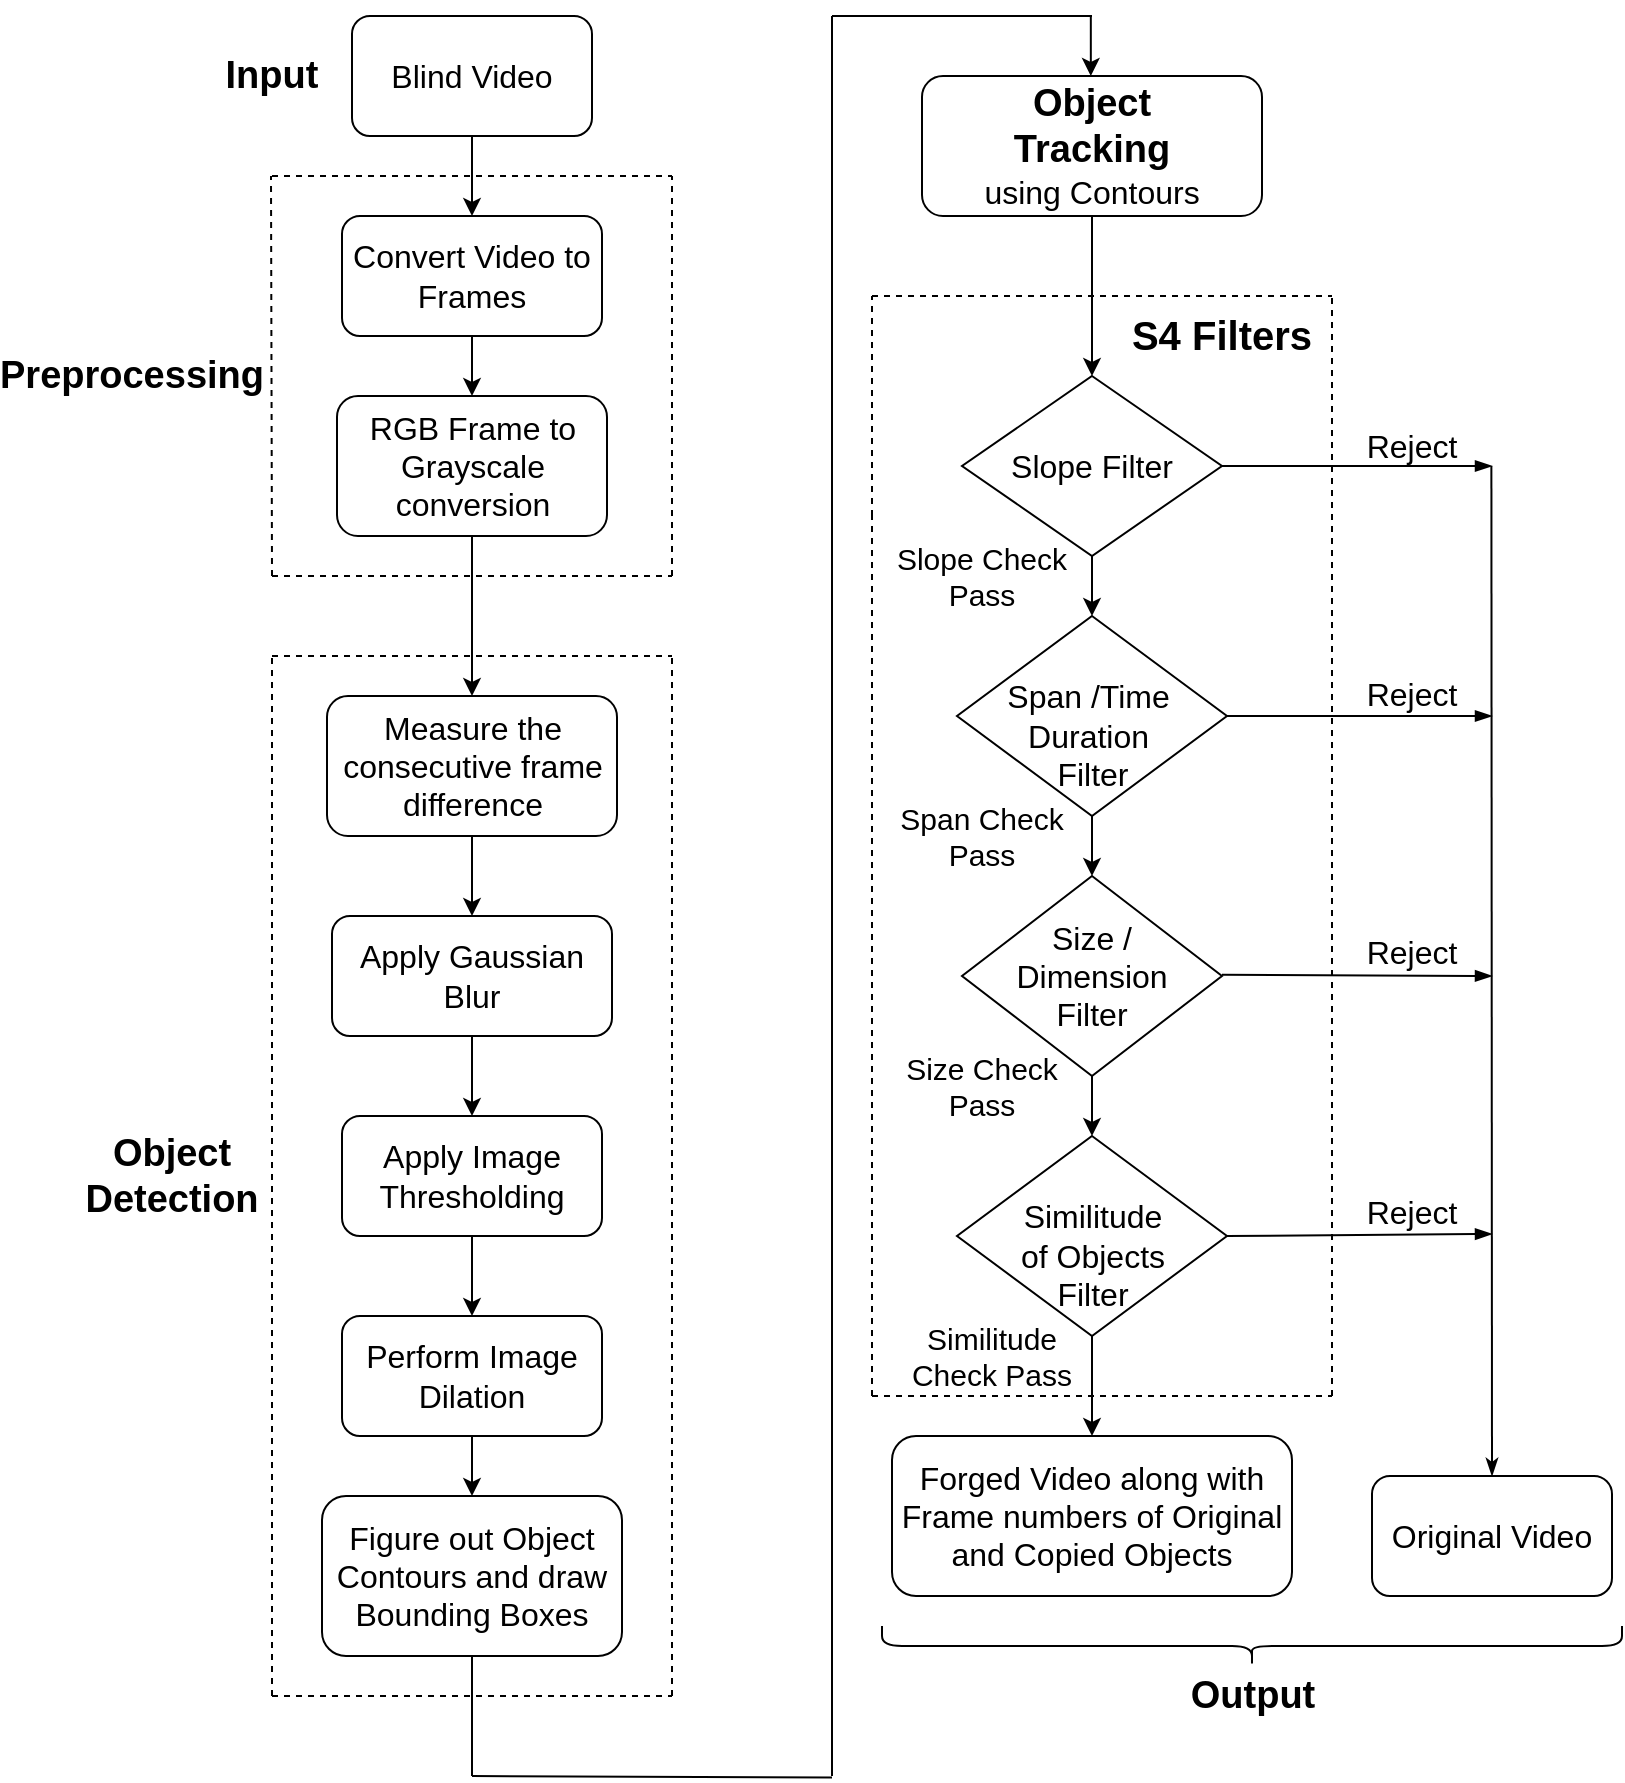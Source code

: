 <mxfile version="12.9.3" type="device"><diagram id="cjhf6_J2CmN3gTle8UCc" name="Page-1"><mxGraphModel dx="1483" dy="783" grid="1" gridSize="10" guides="1" tooltips="1" connect="1" arrows="1" fold="1" page="1" pageScale="1" pageWidth="850" pageHeight="1100" math="0" shadow="0"><root><mxCell id="0"/><mxCell id="1" parent="0"/><mxCell id="OHc-fFlVOZEhXFRbZ75K-2" value="&lt;font style=&quot;font-size: 16px&quot;&gt;Blind Video&lt;/font&gt;" style="rounded=1;whiteSpace=wrap;html=1;" parent="1" vertex="1"><mxGeometry x="200" y="40" width="120" height="60" as="geometry"/></mxCell><mxCell id="OHc-fFlVOZEhXFRbZ75K-3" value="&lt;font style=&quot;font-size: 16px&quot;&gt;Convert Video to Frames&lt;/font&gt;" style="rounded=1;whiteSpace=wrap;html=1;" parent="1" vertex="1"><mxGeometry x="195" y="140" width="130" height="60" as="geometry"/></mxCell><mxCell id="OHc-fFlVOZEhXFRbZ75K-4" value="RGB Frame to Grayscale conversion" style="rounded=1;whiteSpace=wrap;html=1;fontSize=16;" parent="1" vertex="1"><mxGeometry x="192.5" y="230" width="135" height="70" as="geometry"/></mxCell><mxCell id="OHc-fFlVOZEhXFRbZ75K-5" value="" style="endArrow=none;dashed=1;html=1;fontSize=16;" parent="1" edge="1"><mxGeometry width="50" height="50" relative="1" as="geometry"><mxPoint x="360" y="320" as="sourcePoint"/><mxPoint x="360" y="120" as="targetPoint"/></mxGeometry></mxCell><mxCell id="OHc-fFlVOZEhXFRbZ75K-6" value="" style="endArrow=none;dashed=1;html=1;fontSize=16;" parent="1" edge="1"><mxGeometry width="50" height="50" relative="1" as="geometry"><mxPoint x="160" y="320" as="sourcePoint"/><mxPoint x="159.5" y="120" as="targetPoint"/></mxGeometry></mxCell><mxCell id="OHc-fFlVOZEhXFRbZ75K-7" value="" style="endArrow=none;dashed=1;html=1;fontSize=16;" parent="1" edge="1"><mxGeometry width="50" height="50" relative="1" as="geometry"><mxPoint x="160" y="120" as="sourcePoint"/><mxPoint x="360" y="120" as="targetPoint"/><Array as="points"><mxPoint x="220" y="120"/><mxPoint x="240" y="120"/><mxPoint x="280" y="120"/></Array></mxGeometry></mxCell><mxCell id="OHc-fFlVOZEhXFRbZ75K-8" value="" style="endArrow=none;dashed=1;html=1;fontSize=16;" parent="1" edge="1"><mxGeometry width="50" height="50" relative="1" as="geometry"><mxPoint x="160" y="320" as="sourcePoint"/><mxPoint x="360" y="320" as="targetPoint"/></mxGeometry></mxCell><mxCell id="OHc-fFlVOZEhXFRbZ75K-9" value="&lt;font style=&quot;font-size: 19px&quot;&gt;Preprocessing&lt;/font&gt;" style="text;html=1;strokeColor=none;fillColor=none;align=center;verticalAlign=middle;whiteSpace=wrap;rounded=0;fontSize=18;fontStyle=1" parent="1" vertex="1"><mxGeometry x="40" y="200" width="100" height="40" as="geometry"/></mxCell><mxCell id="OHc-fFlVOZEhXFRbZ75K-10" value="" style="endArrow=classic;html=1;fontSize=16;exitX=0.5;exitY=1;exitDx=0;exitDy=0;entryX=0.5;entryY=0;entryDx=0;entryDy=0;" parent="1" source="OHc-fFlVOZEhXFRbZ75K-2" target="OHc-fFlVOZEhXFRbZ75K-3" edge="1"><mxGeometry width="50" height="50" relative="1" as="geometry"><mxPoint x="400" y="320" as="sourcePoint"/><mxPoint x="450" y="270" as="targetPoint"/></mxGeometry></mxCell><mxCell id="OHc-fFlVOZEhXFRbZ75K-11" value="" style="endArrow=classic;html=1;fontSize=16;entryX=0.5;entryY=0;entryDx=0;entryDy=0;exitX=0.5;exitY=1;exitDx=0;exitDy=0;" parent="1" source="OHc-fFlVOZEhXFRbZ75K-3" target="OHc-fFlVOZEhXFRbZ75K-4" edge="1"><mxGeometry width="50" height="50" relative="1" as="geometry"><mxPoint x="70" y="370" as="sourcePoint"/><mxPoint x="120" y="320" as="targetPoint"/></mxGeometry></mxCell><mxCell id="OHc-fFlVOZEhXFRbZ75K-12" value="Measure the consecutive frame difference" style="rounded=1;whiteSpace=wrap;html=1;fontSize=16;" parent="1" vertex="1"><mxGeometry x="187.5" y="380" width="145" height="70" as="geometry"/></mxCell><mxCell id="OHc-fFlVOZEhXFRbZ75K-13" value="Apply Image Thresholding" style="rounded=1;whiteSpace=wrap;html=1;fontSize=16;" parent="1" vertex="1"><mxGeometry x="195" y="590" width="130" height="60" as="geometry"/></mxCell><mxCell id="OHc-fFlVOZEhXFRbZ75K-14" value="Perform Image Dilation" style="rounded=1;whiteSpace=wrap;html=1;fontSize=16;" parent="1" vertex="1"><mxGeometry x="195" y="690" width="130" height="60" as="geometry"/></mxCell><mxCell id="OHc-fFlVOZEhXFRbZ75K-15" value="Figure out Object Contours and draw Bounding Boxes" style="rounded=1;whiteSpace=wrap;html=1;fontSize=16;" parent="1" vertex="1"><mxGeometry x="185" y="780" width="150" height="80" as="geometry"/></mxCell><mxCell id="OHc-fFlVOZEhXFRbZ75K-16" value="" style="endArrow=none;dashed=1;html=1;fontSize=16;" parent="1" edge="1"><mxGeometry width="50" height="50" relative="1" as="geometry"><mxPoint x="160" y="880" as="sourcePoint"/><mxPoint x="160" y="360" as="targetPoint"/></mxGeometry></mxCell><mxCell id="OHc-fFlVOZEhXFRbZ75K-18" value="" style="endArrow=none;dashed=1;html=1;fontSize=16;" parent="1" edge="1"><mxGeometry width="50" height="50" relative="1" as="geometry"><mxPoint x="360" y="880" as="sourcePoint"/><mxPoint x="360" y="360" as="targetPoint"/></mxGeometry></mxCell><mxCell id="OHc-fFlVOZEhXFRbZ75K-19" value="" style="endArrow=none;dashed=1;html=1;fontSize=16;" parent="1" edge="1"><mxGeometry width="50" height="50" relative="1" as="geometry"><mxPoint x="160" y="360" as="sourcePoint"/><mxPoint x="360" y="360" as="targetPoint"/></mxGeometry></mxCell><mxCell id="OHc-fFlVOZEhXFRbZ75K-20" value="" style="endArrow=none;dashed=1;html=1;fontSize=16;" parent="1" edge="1"><mxGeometry width="50" height="50" relative="1" as="geometry"><mxPoint x="160" y="880" as="sourcePoint"/><mxPoint x="360" y="880" as="targetPoint"/></mxGeometry></mxCell><mxCell id="OHc-fFlVOZEhXFRbZ75K-21" value="" style="endArrow=classic;html=1;fontSize=16;exitX=0.5;exitY=1;exitDx=0;exitDy=0;entryX=0.5;entryY=0;entryDx=0;entryDy=0;" parent="1" source="OHc-fFlVOZEhXFRbZ75K-4" target="OHc-fFlVOZEhXFRbZ75K-12" edge="1"><mxGeometry width="50" height="50" relative="1" as="geometry"><mxPoint x="390" y="710" as="sourcePoint"/><mxPoint x="440" y="660" as="targetPoint"/></mxGeometry></mxCell><mxCell id="OHc-fFlVOZEhXFRbZ75K-23" value="" style="endArrow=classic;html=1;fontSize=16;exitX=0.5;exitY=1;exitDx=0;exitDy=0;entryX=0.5;entryY=0;entryDx=0;entryDy=0;" parent="1" source="OHc-fFlVOZEhXFRbZ75K-13" target="OHc-fFlVOZEhXFRbZ75K-14" edge="1"><mxGeometry width="50" height="50" relative="1" as="geometry"><mxPoint x="390" y="620" as="sourcePoint"/><mxPoint x="440" y="570" as="targetPoint"/></mxGeometry></mxCell><mxCell id="OHc-fFlVOZEhXFRbZ75K-24" value="" style="endArrow=classic;html=1;fontSize=16;exitX=0.5;exitY=1;exitDx=0;exitDy=0;entryX=0.5;entryY=0;entryDx=0;entryDy=0;" parent="1" source="OHc-fFlVOZEhXFRbZ75K-14" target="OHc-fFlVOZEhXFRbZ75K-15" edge="1"><mxGeometry width="50" height="50" relative="1" as="geometry"><mxPoint x="390" y="720" as="sourcePoint"/><mxPoint x="440" y="670" as="targetPoint"/></mxGeometry></mxCell><mxCell id="OHc-fFlVOZEhXFRbZ75K-26" value="" style="endArrow=none;html=1;fontSize=16;exitX=0.5;exitY=1;exitDx=0;exitDy=0;" parent="1" source="OHc-fFlVOZEhXFRbZ75K-15" edge="1"><mxGeometry width="50" height="50" relative="1" as="geometry"><mxPoint x="390" y="670" as="sourcePoint"/><mxPoint x="260" y="920" as="targetPoint"/></mxGeometry></mxCell><mxCell id="OHc-fFlVOZEhXFRbZ75K-27" value="" style="endArrow=none;html=1;fontSize=16;" parent="1" edge="1"><mxGeometry width="50" height="50" relative="1" as="geometry"><mxPoint x="260" y="920" as="sourcePoint"/><mxPoint x="440" y="920.8" as="targetPoint"/></mxGeometry></mxCell><mxCell id="OHc-fFlVOZEhXFRbZ75K-28" value="" style="endArrow=none;html=1;fontSize=16;" parent="1" edge="1"><mxGeometry width="50" height="50" relative="1" as="geometry"><mxPoint x="440" y="920" as="sourcePoint"/><mxPoint x="440" y="40" as="targetPoint"/></mxGeometry></mxCell><mxCell id="OHc-fFlVOZEhXFRbZ75K-29" value="" style="endArrow=none;html=1;fontSize=16;" parent="1" edge="1"><mxGeometry width="50" height="50" relative="1" as="geometry"><mxPoint x="440" y="40" as="sourcePoint"/><mxPoint x="570" y="40" as="targetPoint"/></mxGeometry></mxCell><mxCell id="OHc-fFlVOZEhXFRbZ75K-31" value="" style="endArrow=classic;html=1;fontSize=16;" parent="1" edge="1"><mxGeometry width="50" height="50" relative="1" as="geometry"><mxPoint x="569.41" y="40" as="sourcePoint"/><mxPoint x="569.41" y="70" as="targetPoint"/></mxGeometry></mxCell><mxCell id="OHc-fFlVOZEhXFRbZ75K-56" value="&lt;font style=&quot;font-size: 19px&quot;&gt;Object Detection&lt;/font&gt;" style="text;html=1;strokeColor=none;fillColor=none;align=center;verticalAlign=middle;whiteSpace=wrap;rounded=0;fontSize=18;fontStyle=1" parent="1" vertex="1"><mxGeometry x="90" y="610" width="40" height="20" as="geometry"/></mxCell><mxCell id="OHc-fFlVOZEhXFRbZ75K-66" value="&lt;font style=&quot;font-size: 16px&quot;&gt;&lt;b style=&quot;font-size: 19px&quot;&gt;Object&lt;br&gt;Tracking &lt;br&gt;&lt;/b&gt;&lt;font style=&quot;font-size: 16px&quot;&gt;using &lt;/font&gt;&lt;/font&gt;&lt;font style=&quot;font-size: 16px&quot;&gt;Contours&lt;/font&gt;" style="rounded=1;whiteSpace=wrap;html=1;fontSize=16;" parent="1" vertex="1"><mxGeometry x="485" y="70" width="170" height="70" as="geometry"/></mxCell><mxCell id="OHc-fFlVOZEhXFRbZ75K-67" value="" style="endArrow=classic;html=1;fontSize=16;exitX=0.5;exitY=1;exitDx=0;exitDy=0;entryX=0.5;entryY=0;entryDx=0;entryDy=0;" parent="1" source="OHc-fFlVOZEhXFRbZ75K-66" target="3eadxpu4TR0IqXxSnZOj-14" edge="1"><mxGeometry width="50" height="50" relative="1" as="geometry"><mxPoint x="280" y="470" as="sourcePoint"/><mxPoint x="600" y="210" as="targetPoint"/></mxGeometry></mxCell><mxCell id="NeTabm4-ZtwQ4u62Ya6d-1" value="&lt;font style=&quot;font-size: 19px&quot;&gt;Input&lt;/font&gt;" style="text;html=1;strokeColor=none;fillColor=none;align=center;verticalAlign=middle;whiteSpace=wrap;rounded=0;fontSize=18;fontStyle=1" parent="1" vertex="1"><mxGeometry x="110" y="50" width="100" height="40" as="geometry"/></mxCell><mxCell id="DwFev-9v3hdJlfBnWYbb-2" value="&lt;font style=&quot;font-size: 16px&quot;&gt;Apply Gaussian Blur&lt;/font&gt;" style="rounded=1;whiteSpace=wrap;html=1;" parent="1" vertex="1"><mxGeometry x="190" y="490" width="140" height="60" as="geometry"/></mxCell><mxCell id="DwFev-9v3hdJlfBnWYbb-3" value="" style="endArrow=classic;html=1;exitX=0.5;exitY=1;exitDx=0;exitDy=0;entryX=0.5;entryY=0;entryDx=0;entryDy=0;" parent="1" source="OHc-fFlVOZEhXFRbZ75K-12" target="DwFev-9v3hdJlfBnWYbb-2" edge="1"><mxGeometry width="50" height="50" relative="1" as="geometry"><mxPoint x="230" y="500" as="sourcePoint"/><mxPoint x="258" y="490" as="targetPoint"/></mxGeometry></mxCell><mxCell id="DwFev-9v3hdJlfBnWYbb-4" value="" style="endArrow=classic;html=1;exitX=0.5;exitY=1;exitDx=0;exitDy=0;entryX=0.5;entryY=0;entryDx=0;entryDy=0;" parent="1" source="DwFev-9v3hdJlfBnWYbb-2" target="OHc-fFlVOZEhXFRbZ75K-13" edge="1"><mxGeometry width="50" height="50" relative="1" as="geometry"><mxPoint x="240" y="570" as="sourcePoint"/><mxPoint x="290" y="520" as="targetPoint"/></mxGeometry></mxCell><mxCell id="OHc-fFlVOZEhXFRbZ75K-47" value="" style="endArrow=none;dashed=1;html=1;fontSize=16;" parent="1" edge="1"><mxGeometry width="50" height="50" relative="1" as="geometry"><mxPoint x="460" y="290" as="sourcePoint"/><mxPoint x="460" y="180" as="targetPoint"/></mxGeometry></mxCell><mxCell id="OHc-fFlVOZEhXFRbZ75K-48" value="" style="endArrow=none;dashed=1;html=1;fontSize=16;" parent="1" edge="1"><mxGeometry width="50" height="50" relative="1" as="geometry"><mxPoint x="690" y="730" as="sourcePoint"/><mxPoint x="690" y="180" as="targetPoint"/></mxGeometry></mxCell><mxCell id="OHc-fFlVOZEhXFRbZ75K-49" value="" style="endArrow=none;dashed=1;html=1;fontSize=16;" parent="1" edge="1"><mxGeometry width="50" height="50" relative="1" as="geometry"><mxPoint x="460" y="180" as="sourcePoint"/><mxPoint x="690" y="180" as="targetPoint"/></mxGeometry></mxCell><mxCell id="OHc-fFlVOZEhXFRbZ75K-51" value="Forged Video along with Frame numbers of Original and Copied Objects" style="rounded=1;whiteSpace=wrap;html=1;fontSize=16;" parent="1" vertex="1"><mxGeometry x="470" y="750" width="200" height="80" as="geometry"/></mxCell><mxCell id="OHc-fFlVOZEhXFRbZ75K-55" value="" style="endArrow=classic;html=1;fontSize=16;exitX=0.5;exitY=1;exitDx=0;exitDy=0;entryX=0.5;entryY=0;entryDx=0;entryDy=0;" parent="1" source="3eadxpu4TR0IqXxSnZOj-19" target="OHc-fFlVOZEhXFRbZ75K-51" edge="1"><mxGeometry width="50" height="50" relative="1" as="geometry"><mxPoint x="570" y="700" as="sourcePoint"/><mxPoint x="300" y="420" as="targetPoint"/></mxGeometry></mxCell><mxCell id="OHc-fFlVOZEhXFRbZ75K-70" value="" style="endArrow=none;dashed=1;html=1;fontSize=16;" parent="1" edge="1"><mxGeometry width="50" height="50" relative="1" as="geometry"><mxPoint x="460" y="730" as="sourcePoint"/><mxPoint x="690" y="730" as="targetPoint"/></mxGeometry></mxCell><mxCell id="3eadxpu4TR0IqXxSnZOj-1" value="" style="endArrow=classicThin;html=1;endFill=1;entryX=0.5;entryY=0;entryDx=0;entryDy=0;" parent="1" target="3eadxpu4TR0IqXxSnZOj-13" edge="1"><mxGeometry width="50" height="50" relative="1" as="geometry"><mxPoint x="769.7" y="265" as="sourcePoint"/><mxPoint x="769.41" y="760" as="targetPoint"/></mxGeometry></mxCell><mxCell id="3eadxpu4TR0IqXxSnZOj-2" value="" style="endArrow=blockThin;html=1;endFill=1;exitX=1;exitY=0.5;exitDx=0;exitDy=0;" parent="1" source="3eadxpu4TR0IqXxSnZOj-14" edge="1"><mxGeometry width="50" height="50" relative="1" as="geometry"><mxPoint x="630" y="240" as="sourcePoint"/><mxPoint x="770" y="265" as="targetPoint"/></mxGeometry></mxCell><mxCell id="3eadxpu4TR0IqXxSnZOj-3" value="" style="endArrow=blockThin;html=1;endFill=1;exitX=1;exitY=0.5;exitDx=0;exitDy=0;" parent="1" source="3eadxpu4TR0IqXxSnZOj-15" edge="1"><mxGeometry width="50" height="50" relative="1" as="geometry"><mxPoint x="635" y="360" as="sourcePoint"/><mxPoint x="770" y="390" as="targetPoint"/></mxGeometry></mxCell><mxCell id="3eadxpu4TR0IqXxSnZOj-4" value="" style="endArrow=blockThin;html=1;endFill=1;" parent="1" edge="1"><mxGeometry width="50" height="50" relative="1" as="geometry"><mxPoint x="635" y="519.41" as="sourcePoint"/><mxPoint x="770" y="520" as="targetPoint"/></mxGeometry></mxCell><mxCell id="3eadxpu4TR0IqXxSnZOj-5" value="" style="endArrow=blockThin;html=1;endFill=1;exitX=1;exitY=0.5;exitDx=0;exitDy=0;" parent="1" source="3eadxpu4TR0IqXxSnZOj-19" edge="1"><mxGeometry width="50" height="50" relative="1" as="geometry"><mxPoint x="635" y="648.82" as="sourcePoint"/><mxPoint x="770" y="649" as="targetPoint"/></mxGeometry></mxCell><mxCell id="3eadxpu4TR0IqXxSnZOj-13" value="&lt;span style=&quot;font-size: 16px ; white-space: normal&quot;&gt;Original Video&lt;/span&gt;" style="rounded=1;whiteSpace=wrap;html=1;" parent="1" vertex="1"><mxGeometry x="710" y="770" width="120" height="60" as="geometry"/></mxCell><mxCell id="3eadxpu4TR0IqXxSnZOj-14" value="&lt;span style=&quot;font-size: 16px ; white-space: normal&quot;&gt;Slope Filter&lt;/span&gt;" style="rhombus;whiteSpace=wrap;html=1;" parent="1" vertex="1"><mxGeometry x="505" y="220" width="130" height="90" as="geometry"/></mxCell><mxCell id="3eadxpu4TR0IqXxSnZOj-15" value="&lt;span style=&quot;font-size: 16px ; white-space: normal&quot;&gt;&lt;br&gt;&lt;div&gt;&lt;span&gt;Span /Time&amp;nbsp;&lt;/span&gt;&lt;/div&gt;&lt;div&gt;&lt;span&gt;Duration&amp;nbsp;&lt;/span&gt;&lt;/div&gt;&lt;div&gt;&lt;span&gt;Filter&lt;/span&gt;&lt;/div&gt;&lt;/span&gt;" style="rhombus;whiteSpace=wrap;html=1;" parent="1" vertex="1"><mxGeometry x="502.5" y="340" width="135" height="100" as="geometry"/></mxCell><mxCell id="OHc-fFlVOZEhXFRbZ75K-52" value="" style="endArrow=classic;html=1;fontSize=16;exitX=0.5;exitY=1;exitDx=0;exitDy=0;entryX=0.5;entryY=0;entryDx=0;entryDy=0;" parent="1" source="3eadxpu4TR0IqXxSnZOj-14" target="3eadxpu4TR0IqXxSnZOj-15" edge="1"><mxGeometry width="50" height="50" relative="1" as="geometry"><mxPoint x="570" y="270" as="sourcePoint"/><mxPoint x="570" y="330" as="targetPoint"/></mxGeometry></mxCell><mxCell id="3eadxpu4TR0IqXxSnZOj-16" value="" style="endArrow=none;dashed=1;html=1;fontSize=16;" parent="1" edge="1"><mxGeometry width="50" height="50" relative="1" as="geometry"><mxPoint x="460" y="730" as="sourcePoint"/><mxPoint x="460" y="290" as="targetPoint"/></mxGeometry></mxCell><mxCell id="3eadxpu4TR0IqXxSnZOj-17" value="&lt;span style=&quot;font-size: 16px ; white-space: normal&quot;&gt;Size / &lt;br&gt;Dimension &lt;br&gt;Filter&lt;/span&gt;" style="rhombus;whiteSpace=wrap;html=1;" parent="1" vertex="1"><mxGeometry x="505" y="470" width="130" height="100" as="geometry"/></mxCell><mxCell id="OHc-fFlVOZEhXFRbZ75K-53" value="" style="endArrow=classic;html=1;fontSize=16;exitX=0.5;exitY=1;exitDx=0;exitDy=0;entryX=0.5;entryY=0;entryDx=0;entryDy=0;" parent="1" source="3eadxpu4TR0IqXxSnZOj-15" target="3eadxpu4TR0IqXxSnZOj-17" edge="1"><mxGeometry width="50" height="50" relative="1" as="geometry"><mxPoint x="570" y="400" as="sourcePoint"/><mxPoint x="570" y="490" as="targetPoint"/></mxGeometry></mxCell><mxCell id="3eadxpu4TR0IqXxSnZOj-19" value="&lt;span style=&quot;font-size: 16px&quot;&gt;&lt;br&gt;Similitude&lt;br&gt;of Objects&lt;br&gt;Filter&lt;br&gt;&lt;/span&gt;" style="rhombus;whiteSpace=wrap;html=1;" parent="1" vertex="1"><mxGeometry x="502.5" y="600" width="135" height="100" as="geometry"/></mxCell><mxCell id="OHc-fFlVOZEhXFRbZ75K-54" value="" style="endArrow=classic;html=1;fontSize=16;exitX=0.5;exitY=1;exitDx=0;exitDy=0;entryX=0.5;entryY=0;entryDx=0;entryDy=0;" parent="1" source="3eadxpu4TR0IqXxSnZOj-17" target="3eadxpu4TR0IqXxSnZOj-19" edge="1"><mxGeometry width="50" height="50" relative="1" as="geometry"><mxPoint x="570" y="550" as="sourcePoint"/><mxPoint x="570" y="630" as="targetPoint"/></mxGeometry></mxCell><mxCell id="3eadxpu4TR0IqXxSnZOj-21" value="&lt;font style=&quot;font-size: 20px&quot;&gt;S4 Filters&lt;/font&gt;" style="text;html=1;strokeColor=none;fillColor=none;align=center;verticalAlign=middle;whiteSpace=wrap;rounded=0;fontSize=19;fontStyle=1" parent="1" vertex="1"><mxGeometry x="585" y="190" width="100" height="20" as="geometry"/></mxCell><mxCell id="3eadxpu4TR0IqXxSnZOj-23" value="&lt;font style=&quot;font-size: 16px&quot;&gt;Reject&lt;/font&gt;" style="text;html=1;strokeColor=none;fillColor=none;align=center;verticalAlign=middle;whiteSpace=wrap;rounded=0;" parent="1" vertex="1"><mxGeometry x="710" y="240" width="40" height="30" as="geometry"/></mxCell><mxCell id="3eadxpu4TR0IqXxSnZOj-24" value="&lt;font style=&quot;font-size: 16px&quot;&gt;Reject&lt;/font&gt;" style="text;html=1;strokeColor=none;fillColor=none;align=center;verticalAlign=middle;whiteSpace=wrap;rounded=0;" parent="1" vertex="1"><mxGeometry x="710" y="364" width="40" height="30" as="geometry"/></mxCell><mxCell id="3eadxpu4TR0IqXxSnZOj-25" value="&lt;font style=&quot;font-size: 16px&quot;&gt;Reject&lt;/font&gt;" style="text;html=1;strokeColor=none;fillColor=none;align=center;verticalAlign=middle;whiteSpace=wrap;rounded=0;" parent="1" vertex="1"><mxGeometry x="710" y="490" width="40" height="35" as="geometry"/></mxCell><mxCell id="3eadxpu4TR0IqXxSnZOj-26" value="&lt;font style=&quot;font-size: 16px&quot;&gt;Reject&lt;br&gt;&lt;/font&gt;" style="text;html=1;strokeColor=none;fillColor=none;align=center;verticalAlign=middle;whiteSpace=wrap;rounded=0;" parent="1" vertex="1"><mxGeometry x="710" y="623" width="40" height="30" as="geometry"/></mxCell><mxCell id="3eadxpu4TR0IqXxSnZOj-27" value="&lt;font style=&quot;font-size: 15px&quot;&gt;Slope Check Pass&lt;/font&gt;" style="text;html=1;strokeColor=none;fillColor=none;align=center;verticalAlign=middle;whiteSpace=wrap;rounded=0;" parent="1" vertex="1"><mxGeometry x="470" y="310" width="90" height="20" as="geometry"/></mxCell><mxCell id="3eadxpu4TR0IqXxSnZOj-28" value="&lt;font style=&quot;font-size: 15px&quot;&gt;Span Check Pass&lt;/font&gt;" style="text;html=1;strokeColor=none;fillColor=none;align=center;verticalAlign=middle;whiteSpace=wrap;rounded=0;" parent="1" vertex="1"><mxGeometry x="470" y="440" width="90" height="20" as="geometry"/></mxCell><mxCell id="3eadxpu4TR0IqXxSnZOj-29" value="&lt;font style=&quot;font-size: 15px&quot;&gt;Size Check Pass&lt;/font&gt;" style="text;html=1;strokeColor=none;fillColor=none;align=center;verticalAlign=middle;whiteSpace=wrap;rounded=0;" parent="1" vertex="1"><mxGeometry x="475" y="565" width="80" height="20" as="geometry"/></mxCell><mxCell id="3eadxpu4TR0IqXxSnZOj-30" value="&lt;font style=&quot;font-size: 15px&quot;&gt;Similitude Check Pass&lt;/font&gt;" style="text;html=1;strokeColor=none;fillColor=none;align=center;verticalAlign=middle;whiteSpace=wrap;rounded=0;" parent="1" vertex="1"><mxGeometry x="475" y="700" width="90" height="20" as="geometry"/></mxCell><mxCell id="3eadxpu4TR0IqXxSnZOj-33" value="" style="shape=curlyBracket;whiteSpace=wrap;html=1;rounded=1;rotation=-90;" parent="1" vertex="1"><mxGeometry x="640" y="670" width="20" height="370" as="geometry"/></mxCell><mxCell id="3eadxpu4TR0IqXxSnZOj-39" value="&lt;b&gt;&lt;font style=&quot;font-size: 19px&quot;&gt;Output&lt;/font&gt;&lt;/b&gt;" style="text;html=1;align=center;verticalAlign=middle;resizable=0;points=[];autosize=1;" parent="1" vertex="1"><mxGeometry x="610" y="870" width="80" height="20" as="geometry"/></mxCell></root></mxGraphModel></diagram></mxfile>